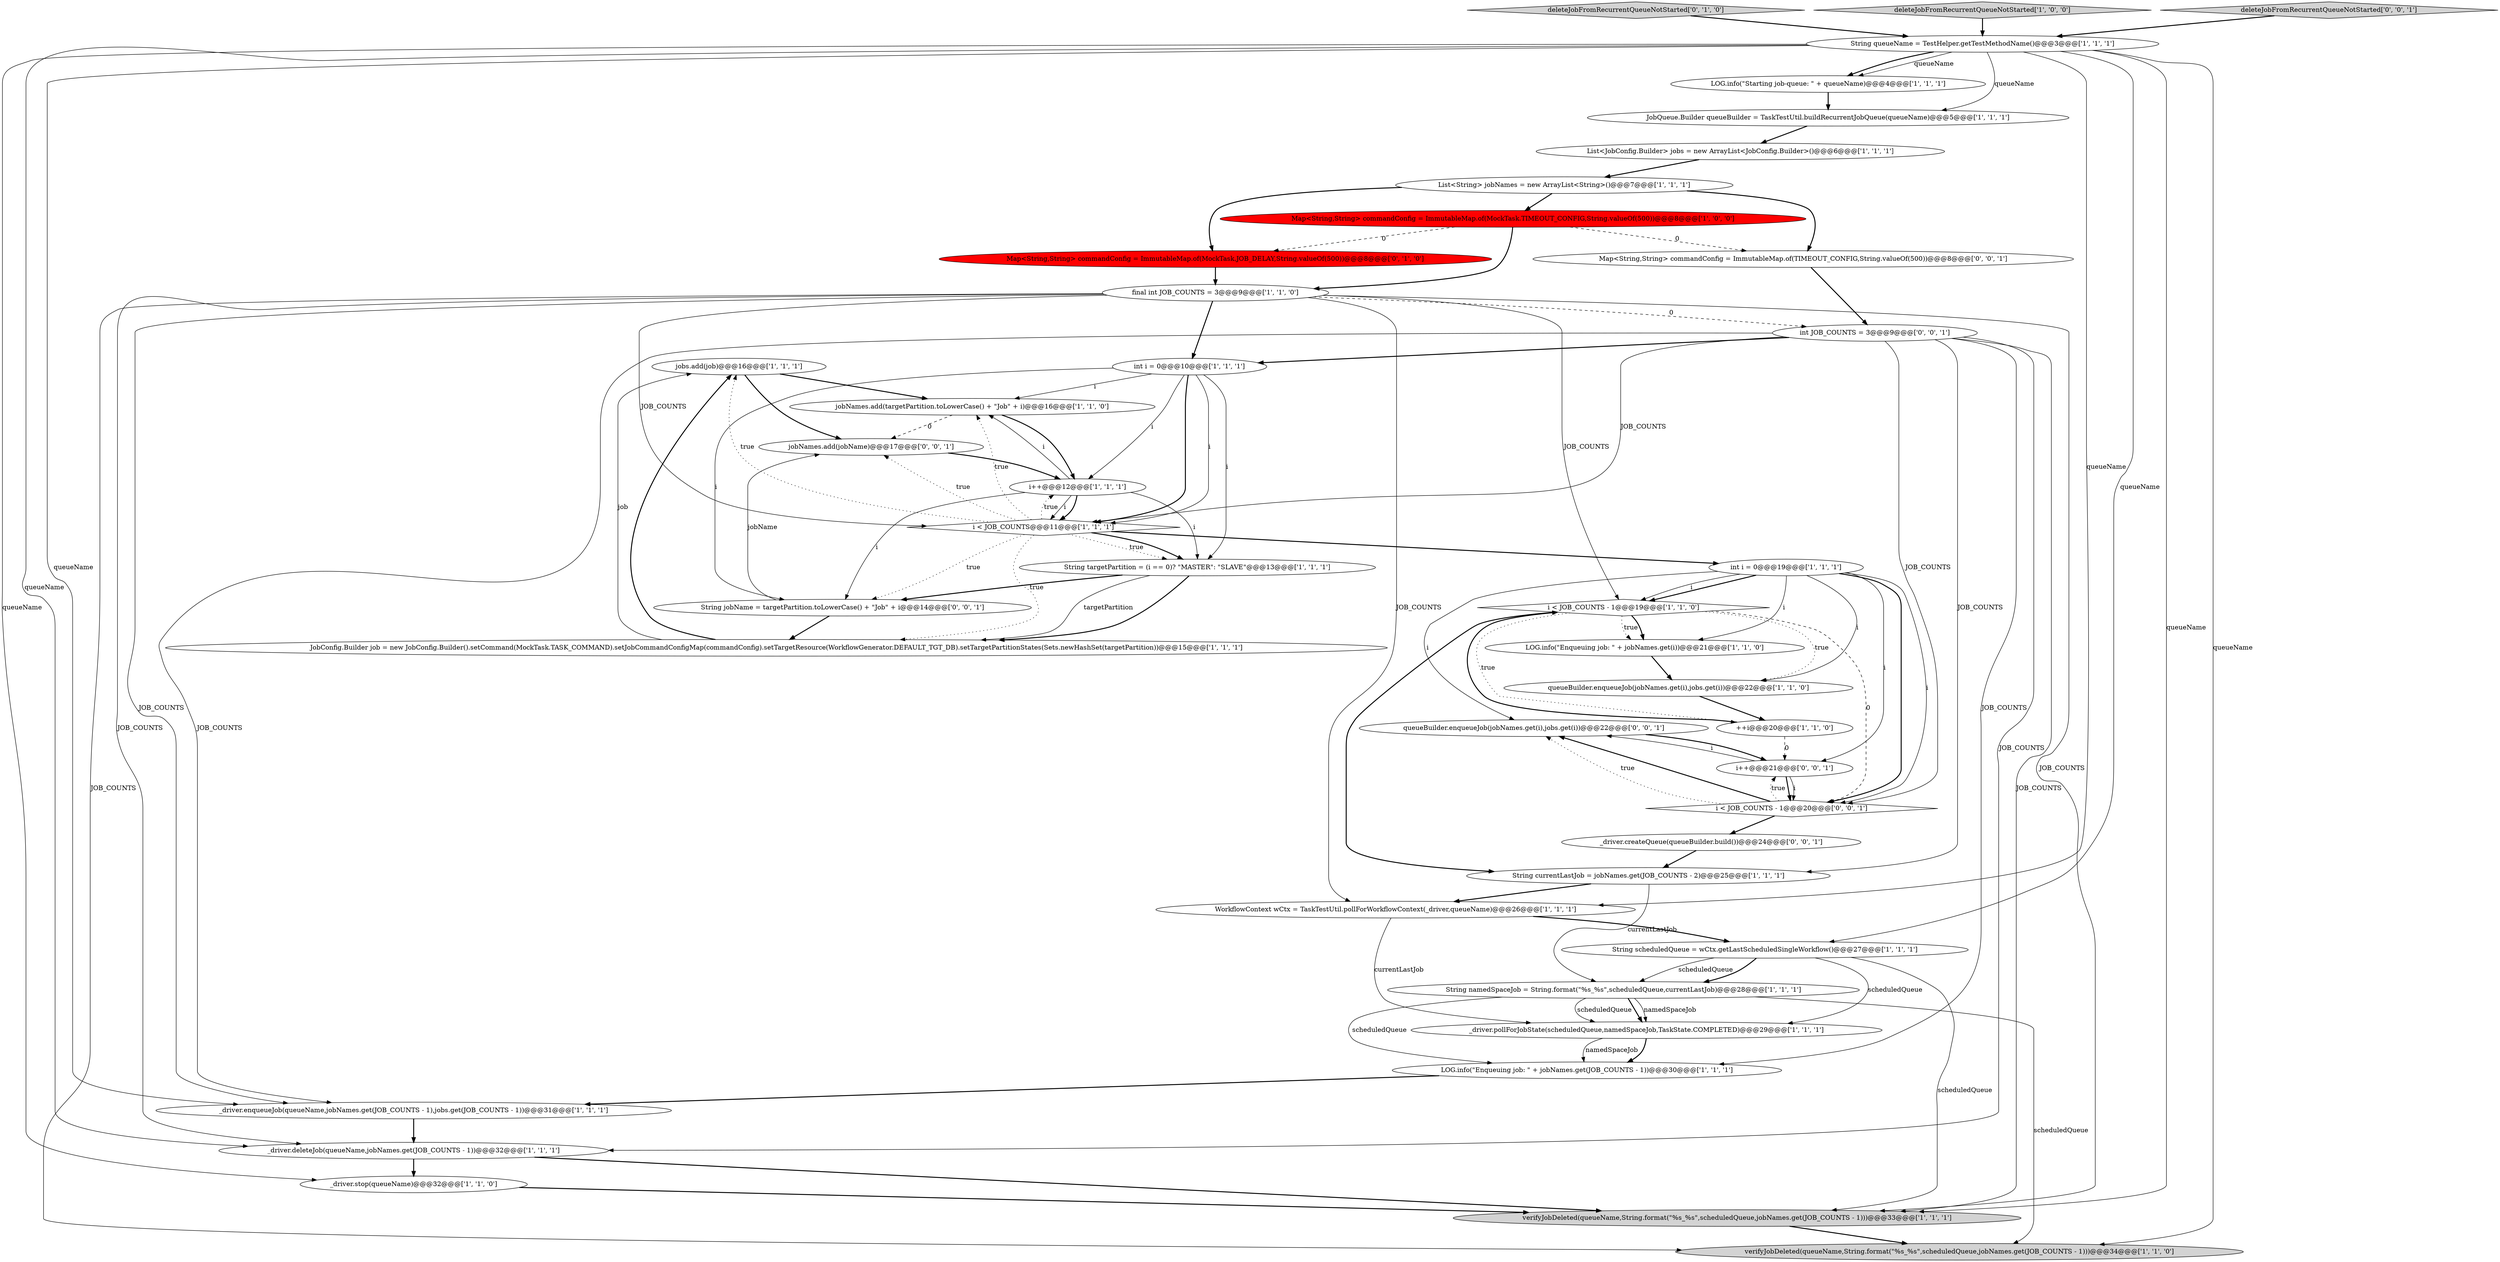 digraph {
14 [style = filled, label = "jobs.add(job)@@@16@@@['1', '1', '1']", fillcolor = white, shape = ellipse image = "AAA0AAABBB1BBB"];
34 [style = filled, label = "queueBuilder.enqueueJob(jobNames.get(i),jobs.get(i))@@@22@@@['0', '0', '1']", fillcolor = white, shape = ellipse image = "AAA0AAABBB3BBB"];
29 [style = filled, label = "String queueName = TestHelper.getTestMethodName()@@@3@@@['1', '1', '1']", fillcolor = white, shape = ellipse image = "AAA0AAABBB1BBB"];
13 [style = filled, label = "i < JOB_COUNTS - 1@@@19@@@['1', '1', '0']", fillcolor = white, shape = diamond image = "AAA0AAABBB1BBB"];
32 [style = filled, label = "deleteJobFromRecurrentQueueNotStarted['0', '1', '0']", fillcolor = lightgray, shape = diamond image = "AAA0AAABBB2BBB"];
0 [style = filled, label = "List<String> jobNames = new ArrayList<String>()@@@7@@@['1', '1', '1']", fillcolor = white, shape = ellipse image = "AAA0AAABBB1BBB"];
12 [style = filled, label = "jobNames.add(targetPartition.toLowerCase() + \"Job\" + i)@@@16@@@['1', '1', '0']", fillcolor = white, shape = ellipse image = "AAA0AAABBB1BBB"];
33 [style = filled, label = "String jobName = targetPartition.toLowerCase() + \"Job\" + i@@@14@@@['0', '0', '1']", fillcolor = white, shape = ellipse image = "AAA0AAABBB3BBB"];
18 [style = filled, label = "List<JobConfig.Builder> jobs = new ArrayList<JobConfig.Builder>()@@@6@@@['1', '1', '1']", fillcolor = white, shape = ellipse image = "AAA0AAABBB1BBB"];
35 [style = filled, label = "Map<String,String> commandConfig = ImmutableMap.of(TIMEOUT_CONFIG,String.valueOf(500))@@@8@@@['0', '0', '1']", fillcolor = white, shape = ellipse image = "AAA0AAABBB3BBB"];
2 [style = filled, label = "String currentLastJob = jobNames.get(JOB_COUNTS - 2)@@@25@@@['1', '1', '1']", fillcolor = white, shape = ellipse image = "AAA0AAABBB1BBB"];
41 [style = filled, label = "i++@@@21@@@['0', '0', '1']", fillcolor = white, shape = ellipse image = "AAA0AAABBB3BBB"];
19 [style = filled, label = "verifyJobDeleted(queueName,String.format(\"%s_%s\",scheduledQueue,jobNames.get(JOB_COUNTS - 1)))@@@34@@@['1', '1', '0']", fillcolor = lightgray, shape = ellipse image = "AAA0AAABBB1BBB"];
16 [style = filled, label = "verifyJobDeleted(queueName,String.format(\"%s_%s\",scheduledQueue,jobNames.get(JOB_COUNTS - 1)))@@@33@@@['1', '1', '1']", fillcolor = lightgray, shape = ellipse image = "AAA0AAABBB1BBB"];
1 [style = filled, label = "queueBuilder.enqueueJob(jobNames.get(i),jobs.get(i))@@@22@@@['1', '1', '0']", fillcolor = white, shape = ellipse image = "AAA0AAABBB1BBB"];
10 [style = filled, label = "LOG.info(\"Starting job-queue: \" + queueName)@@@4@@@['1', '1', '1']", fillcolor = white, shape = ellipse image = "AAA0AAABBB1BBB"];
6 [style = filled, label = "i < JOB_COUNTS@@@11@@@['1', '1', '1']", fillcolor = white, shape = diamond image = "AAA0AAABBB1BBB"];
5 [style = filled, label = "Map<String,String> commandConfig = ImmutableMap.of(MockTask.TIMEOUT_CONFIG,String.valueOf(500))@@@8@@@['1', '0', '0']", fillcolor = red, shape = ellipse image = "AAA1AAABBB1BBB"];
17 [style = filled, label = "_driver.pollForJobState(scheduledQueue,namedSpaceJob,TaskState.COMPLETED)@@@29@@@['1', '1', '1']", fillcolor = white, shape = ellipse image = "AAA0AAABBB1BBB"];
8 [style = filled, label = "LOG.info(\"Enqueuing job: \" + jobNames.get(i))@@@21@@@['1', '1', '0']", fillcolor = white, shape = ellipse image = "AAA0AAABBB1BBB"];
22 [style = filled, label = "int i = 0@@@19@@@['1', '1', '1']", fillcolor = white, shape = ellipse image = "AAA0AAABBB1BBB"];
23 [style = filled, label = "String namedSpaceJob = String.format(\"%s_%s\",scheduledQueue,currentLastJob)@@@28@@@['1', '1', '1']", fillcolor = white, shape = ellipse image = "AAA0AAABBB1BBB"];
27 [style = filled, label = "deleteJobFromRecurrentQueueNotStarted['1', '0', '0']", fillcolor = lightgray, shape = diamond image = "AAA0AAABBB1BBB"];
25 [style = filled, label = "LOG.info(\"Enqueuing job: \" + jobNames.get(JOB_COUNTS - 1))@@@30@@@['1', '1', '1']", fillcolor = white, shape = ellipse image = "AAA0AAABBB1BBB"];
31 [style = filled, label = "Map<String,String> commandConfig = ImmutableMap.of(MockTask.JOB_DELAY,String.valueOf(500))@@@8@@@['0', '1', '0']", fillcolor = red, shape = ellipse image = "AAA1AAABBB2BBB"];
30 [style = filled, label = "_driver.stop(queueName)@@@32@@@['1', '1', '0']", fillcolor = white, shape = ellipse image = "AAA0AAABBB1BBB"];
28 [style = filled, label = "int i = 0@@@10@@@['1', '1', '1']", fillcolor = white, shape = ellipse image = "AAA0AAABBB1BBB"];
7 [style = filled, label = "_driver.deleteJob(queueName,jobNames.get(JOB_COUNTS - 1))@@@32@@@['1', '1', '1']", fillcolor = white, shape = ellipse image = "AAA0AAABBB1BBB"];
4 [style = filled, label = "WorkflowContext wCtx = TaskTestUtil.pollForWorkflowContext(_driver,queueName)@@@26@@@['1', '1', '1']", fillcolor = white, shape = ellipse image = "AAA0AAABBB1BBB"];
11 [style = filled, label = "final int JOB_COUNTS = 3@@@9@@@['1', '1', '0']", fillcolor = white, shape = ellipse image = "AAA0AAABBB1BBB"];
21 [style = filled, label = "JobConfig.Builder job = new JobConfig.Builder().setCommand(MockTask.TASK_COMMAND).setJobCommandConfigMap(commandConfig).setTargetResource(WorkflowGenerator.DEFAULT_TGT_DB).setTargetPartitionStates(Sets.newHashSet(targetPartition))@@@15@@@['1', '1', '1']", fillcolor = white, shape = ellipse image = "AAA0AAABBB1BBB"];
38 [style = filled, label = "jobNames.add(jobName)@@@17@@@['0', '0', '1']", fillcolor = white, shape = ellipse image = "AAA0AAABBB3BBB"];
20 [style = filled, label = "JobQueue.Builder queueBuilder = TaskTestUtil.buildRecurrentJobQueue(queueName)@@@5@@@['1', '1', '1']", fillcolor = white, shape = ellipse image = "AAA0AAABBB1BBB"];
37 [style = filled, label = "i < JOB_COUNTS - 1@@@20@@@['0', '0', '1']", fillcolor = white, shape = diamond image = "AAA0AAABBB3BBB"];
39 [style = filled, label = "int JOB_COUNTS = 3@@@9@@@['0', '0', '1']", fillcolor = white, shape = ellipse image = "AAA0AAABBB3BBB"];
26 [style = filled, label = "String scheduledQueue = wCtx.getLastScheduledSingleWorkflow()@@@27@@@['1', '1', '1']", fillcolor = white, shape = ellipse image = "AAA0AAABBB1BBB"];
36 [style = filled, label = "_driver.createQueue(queueBuilder.build())@@@24@@@['0', '0', '1']", fillcolor = white, shape = ellipse image = "AAA0AAABBB3BBB"];
3 [style = filled, label = "i++@@@12@@@['1', '1', '1']", fillcolor = white, shape = ellipse image = "AAA0AAABBB1BBB"];
24 [style = filled, label = "String targetPartition = (i == 0)? \"MASTER\": \"SLAVE\"@@@13@@@['1', '1', '1']", fillcolor = white, shape = ellipse image = "AAA0AAABBB1BBB"];
9 [style = filled, label = "_driver.enqueueJob(queueName,jobNames.get(JOB_COUNTS - 1),jobs.get(JOB_COUNTS - 1))@@@31@@@['1', '1', '1']", fillcolor = white, shape = ellipse image = "AAA0AAABBB1BBB"];
15 [style = filled, label = "++i@@@20@@@['1', '1', '0']", fillcolor = white, shape = ellipse image = "AAA0AAABBB1BBB"];
40 [style = filled, label = "deleteJobFromRecurrentQueueNotStarted['0', '0', '1']", fillcolor = lightgray, shape = diamond image = "AAA0AAABBB3BBB"];
12->38 [style = dashed, label="0"];
17->25 [style = bold, label=""];
28->6 [style = bold, label=""];
11->13 [style = solid, label="JOB_COUNTS"];
7->30 [style = bold, label=""];
6->22 [style = bold, label=""];
22->37 [style = bold, label=""];
28->6 [style = solid, label="i"];
28->33 [style = solid, label="i"];
9->7 [style = bold, label=""];
22->1 [style = solid, label="i"];
4->17 [style = solid, label="currentLastJob"];
6->38 [style = dotted, label="true"];
8->1 [style = bold, label=""];
5->35 [style = dashed, label="0"];
24->21 [style = bold, label=""];
11->39 [style = dashed, label="0"];
36->2 [style = bold, label=""];
7->16 [style = bold, label=""];
23->17 [style = bold, label=""];
13->15 [style = dotted, label="true"];
6->3 [style = dotted, label="true"];
18->0 [style = bold, label=""];
22->13 [style = bold, label=""];
41->34 [style = solid, label="i"];
11->28 [style = bold, label=""];
15->13 [style = bold, label=""];
29->19 [style = solid, label="queueName"];
37->36 [style = bold, label=""];
39->7 [style = solid, label="JOB_COUNTS"];
41->37 [style = bold, label=""];
14->38 [style = bold, label=""];
29->16 [style = solid, label="queueName"];
2->23 [style = solid, label="currentLastJob"];
16->19 [style = bold, label=""];
2->4 [style = bold, label=""];
39->2 [style = solid, label="JOB_COUNTS"];
31->11 [style = bold, label=""];
26->17 [style = solid, label="scheduledQueue"];
20->18 [style = bold, label=""];
6->14 [style = dotted, label="true"];
29->10 [style = solid, label="queueName"];
11->19 [style = solid, label="JOB_COUNTS"];
29->4 [style = solid, label="queueName"];
37->41 [style = dotted, label="true"];
39->37 [style = solid, label="JOB_COUNTS"];
29->7 [style = solid, label="queueName"];
23->25 [style = solid, label="scheduledQueue"];
26->23 [style = solid, label="scheduledQueue"];
5->11 [style = bold, label=""];
6->12 [style = dotted, label="true"];
27->29 [style = bold, label=""];
6->33 [style = dotted, label="true"];
11->4 [style = solid, label="JOB_COUNTS"];
0->31 [style = bold, label=""];
40->29 [style = bold, label=""];
29->30 [style = solid, label="queueName"];
3->24 [style = solid, label="i"];
6->24 [style = dotted, label="true"];
29->26 [style = solid, label="queueName"];
39->9 [style = solid, label="JOB_COUNTS"];
11->7 [style = solid, label="JOB_COUNTS"];
29->9 [style = solid, label="queueName"];
28->24 [style = solid, label="i"];
25->9 [style = bold, label=""];
35->39 [style = bold, label=""];
3->6 [style = bold, label=""];
21->14 [style = solid, label="job"];
6->24 [style = bold, label=""];
38->3 [style = bold, label=""];
15->41 [style = dashed, label="0"];
29->20 [style = solid, label="queueName"];
3->6 [style = solid, label="i"];
24->33 [style = bold, label=""];
3->12 [style = solid, label="i"];
13->8 [style = dotted, label="true"];
11->16 [style = solid, label="JOB_COUNTS"];
3->33 [style = solid, label="i"];
22->41 [style = solid, label="i"];
5->31 [style = dashed, label="0"];
29->10 [style = bold, label=""];
12->3 [style = bold, label=""];
37->34 [style = dotted, label="true"];
6->21 [style = dotted, label="true"];
28->12 [style = solid, label="i"];
22->37 [style = solid, label="i"];
0->5 [style = bold, label=""];
21->14 [style = bold, label=""];
13->2 [style = bold, label=""];
23->17 [style = solid, label="namedSpaceJob"];
13->37 [style = dashed, label="0"];
10->20 [style = bold, label=""];
28->3 [style = solid, label="i"];
39->6 [style = solid, label="JOB_COUNTS"];
22->13 [style = solid, label="i"];
1->15 [style = bold, label=""];
4->26 [style = bold, label=""];
22->34 [style = solid, label="i"];
34->41 [style = bold, label=""];
39->16 [style = solid, label="JOB_COUNTS"];
11->9 [style = solid, label="JOB_COUNTS"];
39->28 [style = bold, label=""];
32->29 [style = bold, label=""];
13->1 [style = dotted, label="true"];
11->6 [style = solid, label="JOB_COUNTS"];
37->34 [style = bold, label=""];
26->23 [style = bold, label=""];
14->12 [style = bold, label=""];
24->21 [style = solid, label="targetPartition"];
26->16 [style = solid, label="scheduledQueue"];
0->35 [style = bold, label=""];
23->19 [style = solid, label="scheduledQueue"];
23->17 [style = solid, label="scheduledQueue"];
17->25 [style = solid, label="namedSpaceJob"];
13->8 [style = bold, label=""];
33->21 [style = bold, label=""];
30->16 [style = bold, label=""];
22->8 [style = solid, label="i"];
33->38 [style = solid, label="jobName"];
39->25 [style = solid, label="JOB_COUNTS"];
41->37 [style = solid, label="i"];
}
